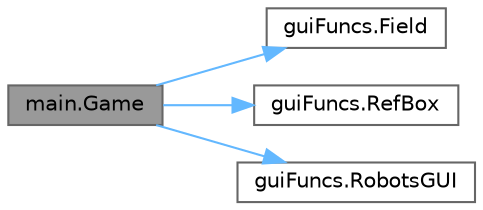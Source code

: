 digraph "main.Game"
{
 // LATEX_PDF_SIZE
  bgcolor="transparent";
  edge [fontname=Helvetica,fontsize=10,labelfontname=Helvetica,labelfontsize=10];
  node [fontname=Helvetica,fontsize=10,shape=box,height=0.2,width=0.4];
  rankdir="LR";
  Node1 [label="main.Game",height=0.2,width=0.4,color="gray40", fillcolor="grey60", style="filled", fontcolor="black",tooltip=" "];
  Node1 -> Node2 [color="steelblue1",style="solid"];
  Node2 [label="guiFuncs.Field",height=0.2,width=0.4,color="grey40", fillcolor="white", style="filled",URL="$namespacegui_funcs.html#a970dd29c3662c6633d01c67f2eca8edd",tooltip="DRAW FIELD ############."];
  Node1 -> Node3 [color="steelblue1",style="solid"];
  Node3 [label="guiFuncs.RefBox",height=0.2,width=0.4,color="grey40", fillcolor="white", style="filled",URL="$namespacegui_funcs.html#a9755c31c90d91e836992655009d2a243",tooltip=" "];
  Node1 -> Node4 [color="steelblue1",style="solid"];
  Node4 [label="guiFuncs.RobotsGUI",height=0.2,width=0.4,color="grey40", fillcolor="white", style="filled",URL="$namespacegui_funcs.html#aca516ee8fc1fe8d0709bf4eef1c81c87",tooltip="DRAW ROBOTS AND INFO ############."];
}
